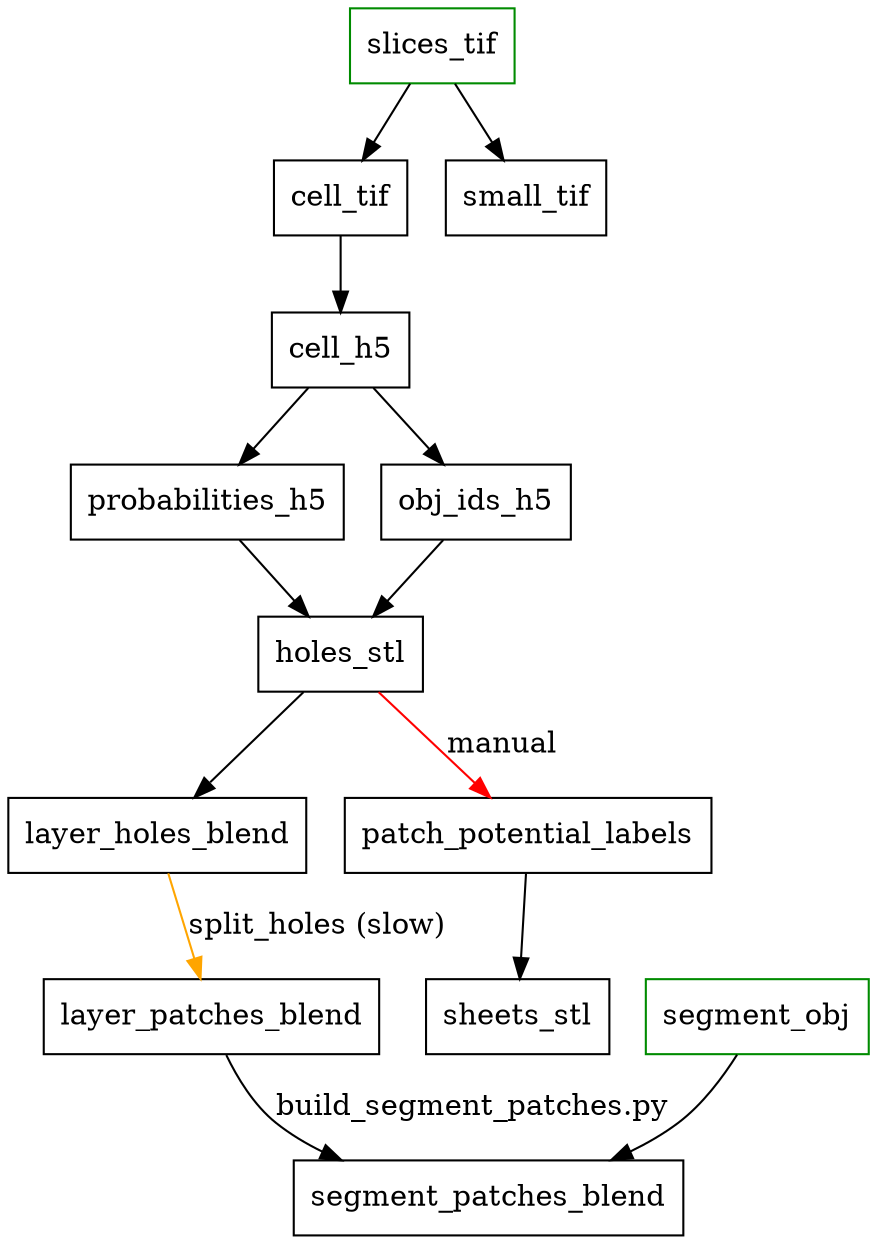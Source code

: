 digraph deps {
  node [shape=rectangle];

  slices_tif [color=green4]
  segment_obj [color=green4]

  # vesuvius_build
  slices_tif -> cell_tif
  slices_tif -> small_tif

  # ilastik
  cell_tif -> cell_h5
  cell_h5 -> probabilities_h5
  cell_h5 -> obj_ids_h5
  probabilities_h5 -> holes_stl
  obj_ids_h5 -> holes_stl

  # blender
  holes_stl -> layer_holes_blend
  layer_holes_blend -> layer_patches_blend [color="orange", label="split_holes (slow)"]
  layer_patches_blend -> segment_patches_blend [label="build_segment_patches.py"]
  segment_obj -> segment_patches_blend

  # patch potential labeling + potential diffusion segmentation method
  holes_stl -> patch_potential_labels [color="red", label="manual"]
  patch_potential_labels -> sheets_stl
}
